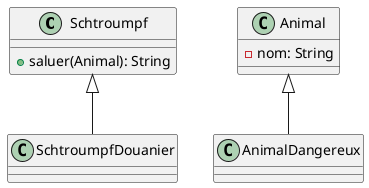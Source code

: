 @startuml Proxy

class Schtroumpf {
    + saluer(Animal): String
}

class SchtroumpfDouanier

Schtroumpf<|--SchtroumpfDouanier

class Animal {
    - nom: String
}

class AnimalDangereux

Animal<|--AnimalDangereux

@enduml